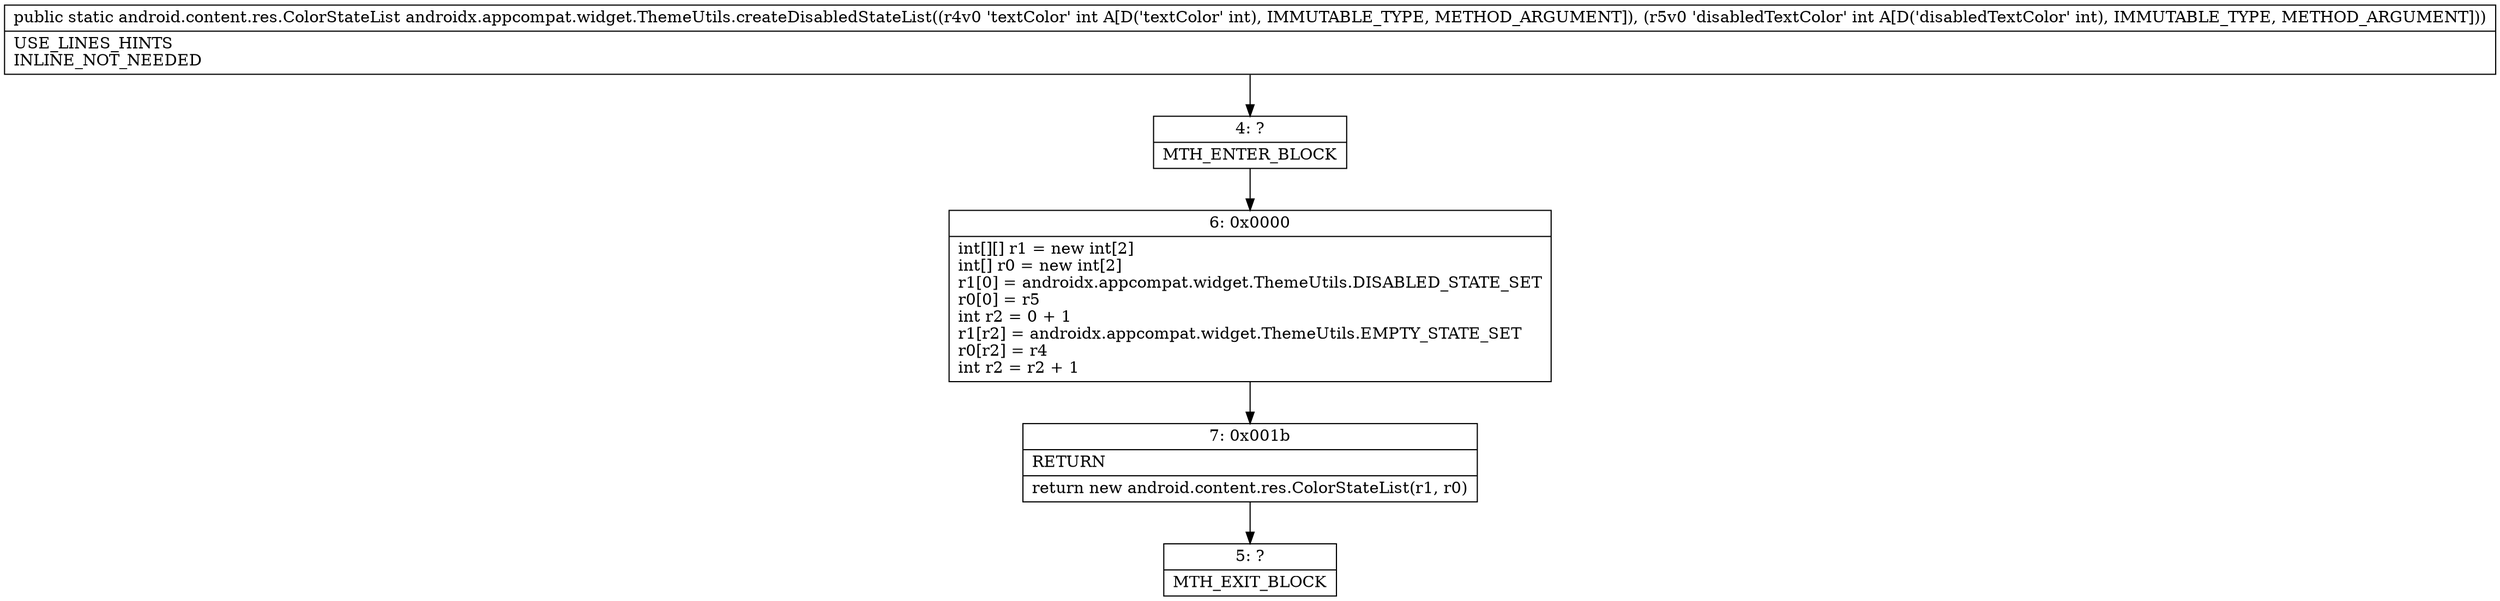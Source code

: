 digraph "CFG forandroidx.appcompat.widget.ThemeUtils.createDisabledStateList(II)Landroid\/content\/res\/ColorStateList;" {
Node_4 [shape=record,label="{4\:\ ?|MTH_ENTER_BLOCK\l}"];
Node_6 [shape=record,label="{6\:\ 0x0000|int[][] r1 = new int[2]\lint[] r0 = new int[2]\lr1[0] = androidx.appcompat.widget.ThemeUtils.DISABLED_STATE_SET\lr0[0] = r5\lint r2 = 0 + 1\lr1[r2] = androidx.appcompat.widget.ThemeUtils.EMPTY_STATE_SET\lr0[r2] = r4\lint r2 = r2 + 1\l}"];
Node_7 [shape=record,label="{7\:\ 0x001b|RETURN\l|return new android.content.res.ColorStateList(r1, r0)\l}"];
Node_5 [shape=record,label="{5\:\ ?|MTH_EXIT_BLOCK\l}"];
MethodNode[shape=record,label="{public static android.content.res.ColorStateList androidx.appcompat.widget.ThemeUtils.createDisabledStateList((r4v0 'textColor' int A[D('textColor' int), IMMUTABLE_TYPE, METHOD_ARGUMENT]), (r5v0 'disabledTextColor' int A[D('disabledTextColor' int), IMMUTABLE_TYPE, METHOD_ARGUMENT]))  | USE_LINES_HINTS\lINLINE_NOT_NEEDED\l}"];
MethodNode -> Node_4;Node_4 -> Node_6;
Node_6 -> Node_7;
Node_7 -> Node_5;
}

